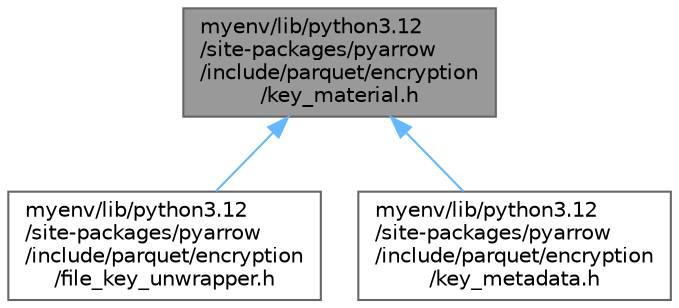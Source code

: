 digraph "myenv/lib/python3.12/site-packages/pyarrow/include/parquet/encryption/key_material.h"
{
 // LATEX_PDF_SIZE
  bgcolor="transparent";
  edge [fontname=Helvetica,fontsize=10,labelfontname=Helvetica,labelfontsize=10];
  node [fontname=Helvetica,fontsize=10,shape=box,height=0.2,width=0.4];
  Node1 [id="Node000001",label="myenv/lib/python3.12\l/site-packages/pyarrow\l/include/parquet/encryption\l/key_material.h",height=0.2,width=0.4,color="gray40", fillcolor="grey60", style="filled", fontcolor="black",tooltip=" "];
  Node1 -> Node2 [id="edge1_Node000001_Node000002",dir="back",color="steelblue1",style="solid",tooltip=" "];
  Node2 [id="Node000002",label="myenv/lib/python3.12\l/site-packages/pyarrow\l/include/parquet/encryption\l/file_key_unwrapper.h",height=0.2,width=0.4,color="grey40", fillcolor="white", style="filled",URL="$file__key__unwrapper_8h.html",tooltip=" "];
  Node1 -> Node3 [id="edge2_Node000001_Node000003",dir="back",color="steelblue1",style="solid",tooltip=" "];
  Node3 [id="Node000003",label="myenv/lib/python3.12\l/site-packages/pyarrow\l/include/parquet/encryption\l/key_metadata.h",height=0.2,width=0.4,color="grey40", fillcolor="white", style="filled",URL="$key__metadata_8h.html",tooltip=" "];
}
